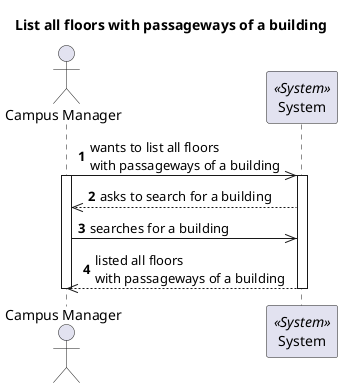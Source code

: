 @startuml
'https://plantuml.com/sequence-diagram

autonumber
skinparam packageStyle rect

title List all floors with passageways of a building

actor "Campus Manager" as CM
participant "System" as Sys <<System>>

CM->> Sys : wants to list all floors \nwith passageways of a building

activate CM
activate Sys

CM<<-- Sys : asks to search for a building
CM->> Sys : searches for a building
CM<<--Sys : listed all floors \nwith passageways of a building

deactivate Sys
deactivate CM

@enduml
